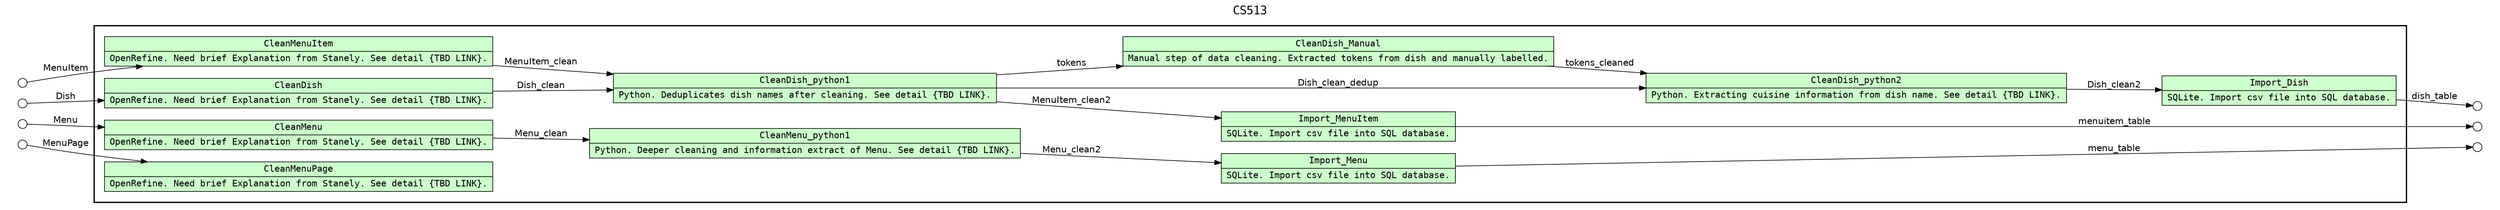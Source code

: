 digraph Workflow {
rankdir=LR
fontname=Courier; fontsize=18; labelloc=t
label=CS513
subgraph cluster_workflow_box_outer { label=""; color=black; penwidth=2
subgraph cluster_workflow_box_inner { label=""; color=white
node[shape=box style=filled fillcolor="#CCFFCC" peripheries=1 fontname=Courier]
CleanMenu [shape=record rankdir=LR label="{{<f0> CleanMenu |<f1> OpenRefine. Need brief Explanation from Stanely. See detail \{TBD LINK\}.}}"];
CleanDish [shape=record rankdir=LR label="{{<f0> CleanDish |<f1> OpenRefine. Need brief Explanation from Stanely. See detail \{TBD LINK\}.}}"];
CleanMenuItem [shape=record rankdir=LR label="{{<f0> CleanMenuItem |<f1> OpenRefine. Need brief Explanation from Stanely. See detail \{TBD LINK\}.}}"];
CleanMenuPage [shape=record rankdir=LR label="{{<f0> CleanMenuPage |<f1> OpenRefine. Need brief Explanation from Stanely. See detail \{TBD LINK\}.}}"];
CleanDish_python1 [shape=record rankdir=LR label="{{<f0> CleanDish_python1 |<f1> Python. Deduplicates dish names after cleaning. See detail \{TBD LINK\}.}}"];
CleanMenu_python1 [shape=record rankdir=LR label="{{<f0> CleanMenu_python1 |<f1> Python. Deeper cleaning and information extract of Menu. See detail \{TBD LINK\}.}}"];
CleanDish_Manual [shape=record rankdir=LR label="{{<f0> CleanDish_Manual |<f1> Manual step of data cleaning. Extracted tokens from dish and manually labelled.}}"];
CleanDish_python2 [shape=record rankdir=LR label="{{<f0> CleanDish_python2 |<f1> Python. Extracting cuisine information from dish name. See detail \{TBD LINK\}.}}"];
Import_Dish [shape=record rankdir=LR label="{{<f0> Import_Dish |<f1> SQLite. Import csv file into SQL database.}}"];
Import_Menu [shape=record rankdir=LR label="{{<f0> Import_Menu |<f1> SQLite. Import csv file into SQL database.}}"];
Import_MenuItem [shape=record rankdir=LR label="{{<f0> Import_MenuItem |<f1> SQLite. Import csv file into SQL database.}}"];
edge[fontname=Helvetica]
CleanDish -> CleanDish_python1 [label=Dish_clean]
CleanMenuItem -> CleanDish_python1 [label=MenuItem_clean]
CleanMenu -> CleanMenu_python1 [label=Menu_clean]
CleanDish_python1 -> CleanDish_Manual [label=tokens]
CleanDish_python1 -> CleanDish_python2 [label=Dish_clean_dedup]
CleanDish_Manual -> CleanDish_python2 [label=tokens_cleaned]
CleanDish_python2 -> Import_Dish [label=Dish_clean2]
CleanMenu_python1 -> Import_Menu [label=Menu_clean2]
CleanDish_python1 -> Import_MenuItem [label=MenuItem_clean2]
}}
subgraph cluster_input_ports_group_outer { label=""; color=white
subgraph cluster_input_ports_group_inner { label=""; color=white
node[shape=circle style=filled fillcolor="#FFFFFF" peripheries=1 fontname=Courier width=0.2]
Menu_input_port [label=""]
Dish_input_port [label=""]
MenuItem_input_port [label=""]
MenuPage_input_port [label=""]
}}
subgraph cluster_output_ports_group_outer { label=""; color=white
subgraph cluster_output_ports_group_inner { label=""; color=white
node[shape=circle style=filled fillcolor="#FFFFFF" peripheries=1 fontname=Courier width=0.2]
dish_table_output_port [label=""]
menu_table_output_port [label=""]
menuitem_table_output_port [label=""]
}}
edge[fontname=Helvetica]
Menu_input_port -> CleanMenu [label=Menu]
Dish_input_port -> CleanDish [label=Dish]
MenuItem_input_port -> CleanMenuItem [label=MenuItem]
MenuPage_input_port -> CleanMenuPage [label=MenuPage]
edge[fontname=Helvetica]
Import_Dish -> dish_table_output_port [label=dish_table]
Import_Menu -> menu_table_output_port [label=menu_table]
Import_MenuItem -> menuitem_table_output_port [label=menuitem_table]
}
